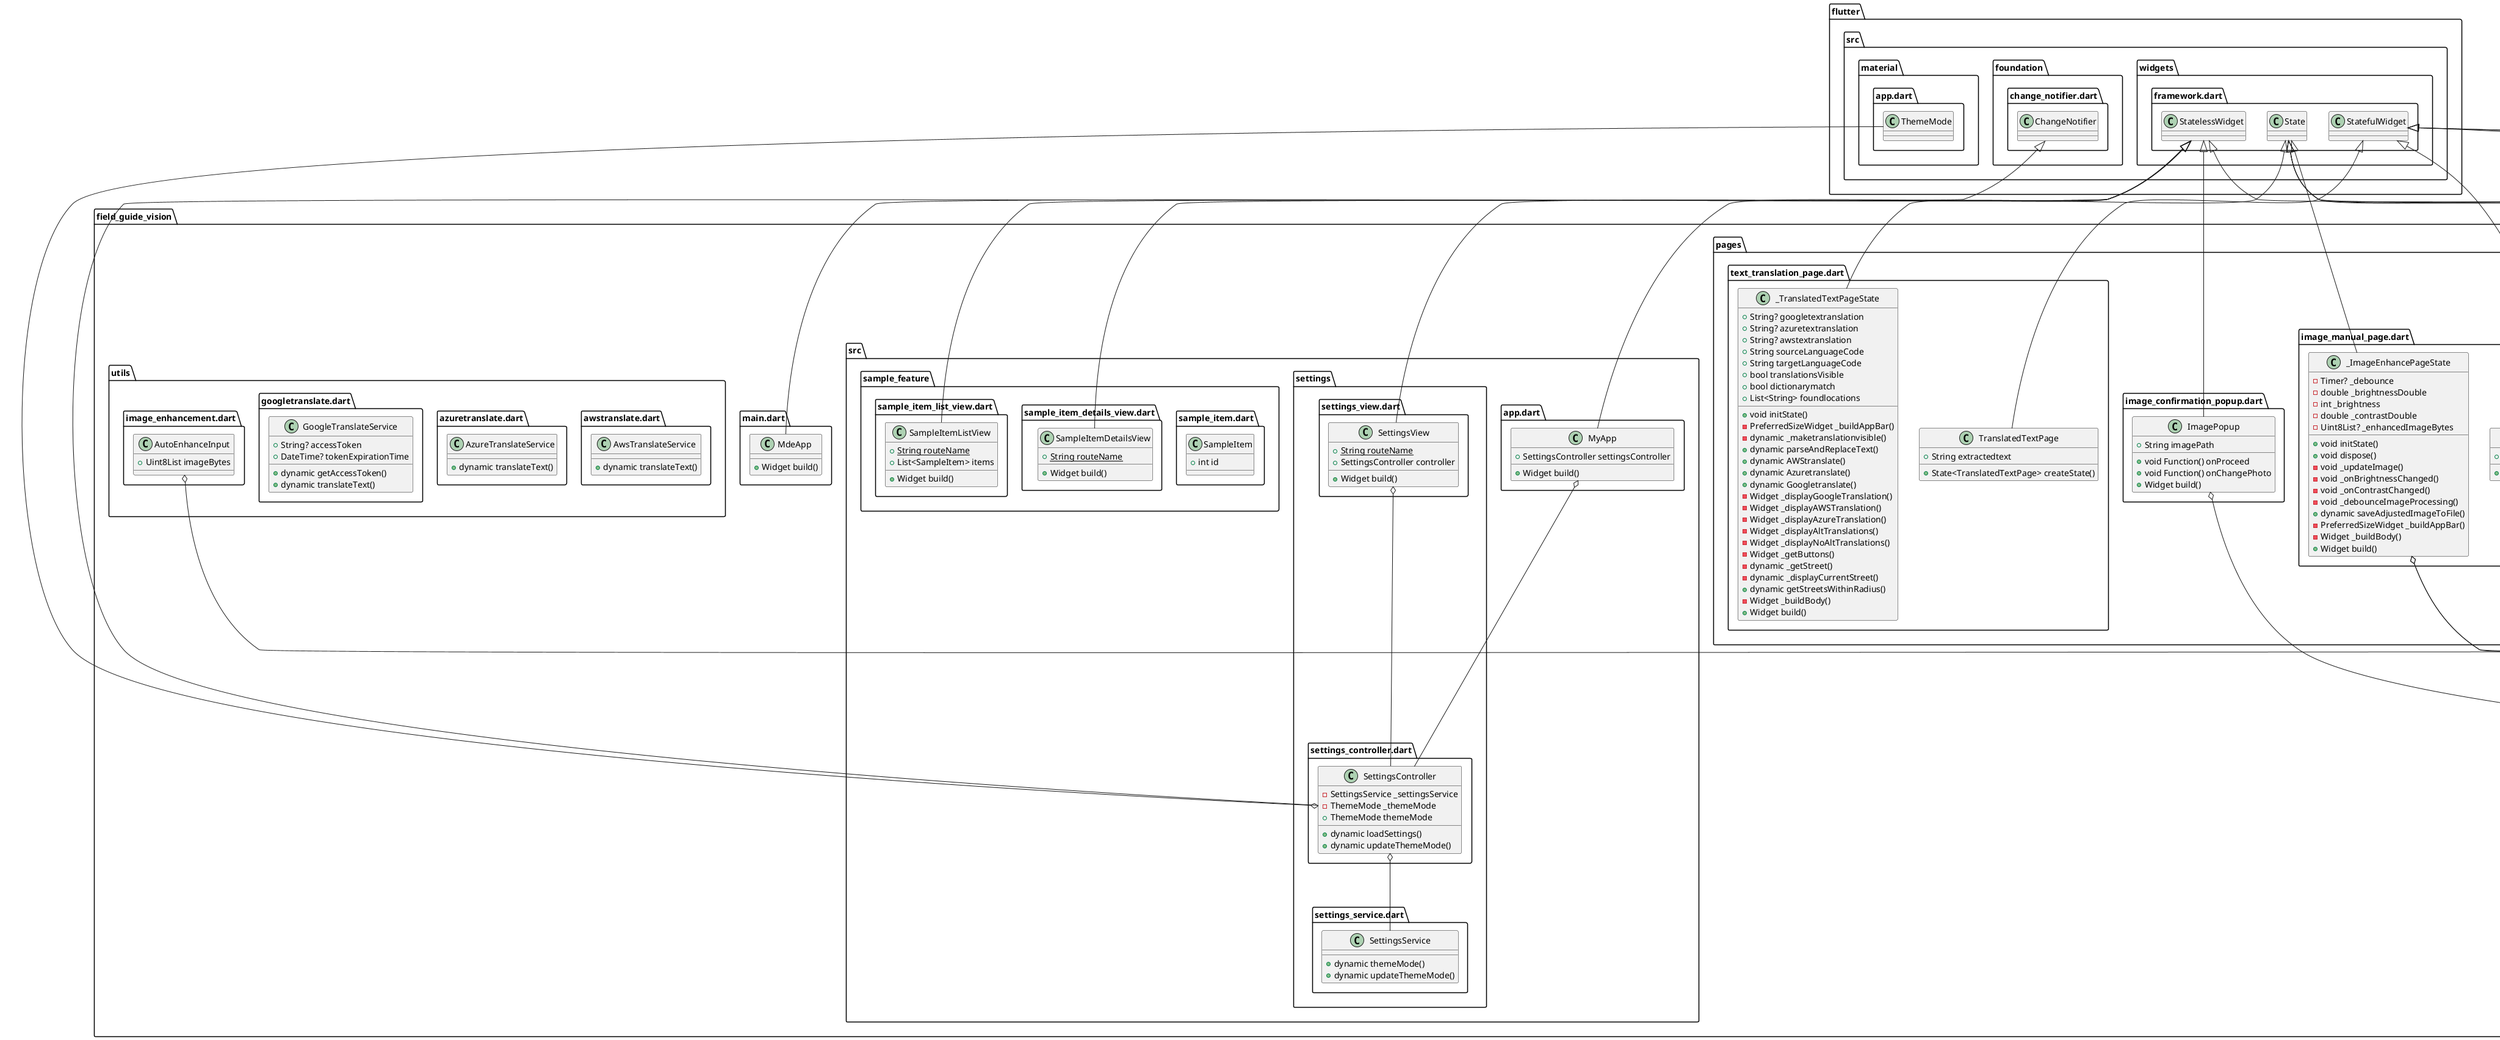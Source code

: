 @startuml
set namespaceSeparator ::

class "field_guide_vision::main.dart::MdeApp" {
  +Widget build()
}

"flutter::src::widgets::framework.dart::StatelessWidget" <|-- "field_guide_vision::main.dart::MdeApp"

class "field_guide_vision::pages::extracted_text.dart::ExtractedTextPage" {
  +String imagePath
  +Uint8List originalImageBytes
  +State<ExtractedTextPage> createState()
}

"field_guide_vision::pages::extracted_text.dart::ExtractedTextPage" o-- "dart::typed_data::Uint8List"
"flutter::src::widgets::framework.dart::StatefulWidget" <|-- "field_guide_vision::pages::extracted_text.dart::ExtractedTextPage"

class "field_guide_vision::pages::extracted_text.dart::_ExtractedTextPageState" {
  -String _extractedText
  +void initState()
  -dynamic _extractTextFromImage()
  -dynamic _getImageBytes()
  -String _parseOcrResult()
  +bool isArabic()
  -dynamic _sendExtractedText()
  -PreferredSizeWidget _buildAppBar()
  -Widget _buildBody()
  +Widget build()
}

"flutter::src::widgets::framework.dart::State" <|-- "field_guide_vision::pages::extracted_text.dart::_ExtractedTextPageState"

class "field_guide_vision::pages::help_page.dart::HelpPage" {
  -PreferredSizeWidget _buildAppBar()
  -Widget _buildBody()
  +Widget build()
}

"flutter::src::widgets::framework.dart::StatelessWidget" <|-- "field_guide_vision::pages::help_page.dart::HelpPage"

class "field_guide_vision::pages::home_page.dart::HomePage" {
  +HomePageState createState()
}

"flutter::src::widgets::framework.dart::StatefulWidget" <|-- "field_guide_vision::pages::home_page.dart::HomePage"

class "field_guide_vision::pages::home_page.dart::HomePageState" {
  -String? _imagePath
  -dynamic _openGallery()
  -dynamic _openCamera()
  -PreferredSizeWidget _buildAppBar()
  -Widget _getWelcome()
  -Widget _getSourceRequest()
  -dynamic _cropImage()
  -void _showImagePopup()
  -Widget _getButtons()
  +Widget buildBody()
  +Widget build()
}

"flutter::src::widgets::framework.dart::State" <|-- "field_guide_vision::pages::home_page.dart::HomePageState"

class "field_guide_vision::pages::image_confirmation_popup.dart::ImagePopup" {
  +String imagePath
  +void Function() onProceed
  +void Function() onChangePhoto
  +Widget build()
}

"field_guide_vision::pages::image_confirmation_popup.dart::ImagePopup" o-- "dart::ui::void Function()"
"flutter::src::widgets::framework.dart::StatelessWidget" <|-- "field_guide_vision::pages::image_confirmation_popup.dart::ImagePopup"

class "field_guide_vision::pages::image_enhancement_page.dart::EnhancePage" {
  +CroppedFile? croppedFile
  +State<EnhancePage> createState()
}

"field_guide_vision::pages::image_enhancement_page.dart::EnhancePage" o-- "image_cropper_platform_interface::src::models::cropped_file::unsupported.dart::CroppedFile" 
"flutter::src::widgets::framework.dart::StatefulWidget" <|-- "field_guide_vision::pages::image_enhancement_page.dart::EnhancePage"

class "field_guide_vision::pages::image_enhancement_page.dart::_EnhancePageState" {
  +XFile? enhancedImageAuto
  -dynamic _enhanceFuture
  +Uint8List? originalImageBytes
  +void initState()
  -dynamic _enhanceImage()
  +dynamic saveEnhancedImage()
  -void _navigateAndExtractText()
  -PreferredSizeWidget _buildAppBar()
  -Widget _getButtons()
  -Widget _getImage()
  -Widget _buildBody()
  +Widget build()
}

"field_guide_vision::pages::image_enhancement_page.dart::_EnhancePageState" o-- "cross_file::src::types::interface.dart::XFile"
"field_guide_vision::pages::image_enhancement_page.dart::_EnhancePageState" o-- "dart::typed_data::Uint8List"
"flutter::src::widgets::framework.dart::State" <|-- "field_guide_vision::pages::image_enhancement_page.dart::_EnhancePageState"

class "field_guide_vision::pages::image_manual_page.dart::ImageEnhancePage" {
  +Uint8List originalImageBytes
  +State<ImageEnhancePage> createState()
}

"field_guide_vision::pages::image_manual_page.dart::ImageEnhancePage" o-- "dart::typed_data::Uint8List"
"flutter::src::widgets::framework.dart::StatefulWidget" <|-- "field_guide_vision::pages::image_manual_page.dart::ImageEnhancePage"

class "field_guide_vision::pages::image_manual_page.dart::_ImageEnhancePageState" {
  -Timer? _debounce
  -double _brightnessDouble
  -int _brightness
  -double _contrastDouble
  -Uint8List? _enhancedImageBytes
  +void initState()
  +void dispose()
  -void _updateImage()
  -void _onBrightnessChanged()
  -void _onContrastChanged()
  -void _debounceImageProcessing()
  +dynamic saveAdjustedImageToFile()
  -PreferredSizeWidget _buildAppBar()
  -Widget _buildBody()
  +Widget build()
}

"field_guide_vision::pages::image_manual_page.dart::_ImageEnhancePageState" o-- "dart::async::Timer"
"field_guide_vision::pages::image_manual_page.dart::_ImageEnhancePageState" o-- "dart::typed_data::Uint8List"
"flutter::src::widgets::framework.dart::State" <|-- "field_guide_vision::pages::image_manual_page.dart::_ImageEnhancePageState"

class "field_guide_vision::pages::text_translation_page.dart::TranslatedTextPage" {
  +String extractedtext
  +State<TranslatedTextPage> createState()
}

"flutter::src::widgets::framework.dart::StatefulWidget" <|-- "field_guide_vision::pages::text_translation_page.dart::TranslatedTextPage"

class "field_guide_vision::pages::text_translation_page.dart::_TranslatedTextPageState" {
  +String? googletextranslation
  +String? azuretextranslation
  +String? awstextranslation
  +String sourceLanguageCode
  +String targetLanguageCode
  +bool translationsVisible
  +bool dictionarymatch
  +List<String> foundlocations
  +void initState()
  -PreferredSizeWidget _buildAppBar()
  -dynamic _maketranslationvisible()
  +dynamic parseAndReplaceText()
  +dynamic AWStranslate()
  +dynamic Azuretranslate()
  +dynamic Googletranslate()
  -Widget _displayGoogleTranslation()
  -Widget _displayAWSTranslation()
  -Widget _displayAzureTranslation()
  -Widget _displayAltTranslations()
  -Widget _displayNoAltTranslations()
  -Widget _getButtons()
  -dynamic _getStreet()
  -dynamic _displayCurrentStreet()
  +dynamic getStreetsWithinRadius()
  -Widget _buildBody()
  +Widget build()
}

"flutter::src::widgets::framework.dart::State" <|-- "field_guide_vision::pages::text_translation_page.dart::_TranslatedTextPageState"

class "field_guide_vision::src::app.dart::MyApp" {
  +SettingsController settingsController
  +Widget build()
}

"field_guide_vision::src::app.dart::MyApp" o-- "field_guide_vision::src::settings::settings_controller.dart::SettingsController"
"flutter::src::widgets::framework.dart::StatelessWidget" <|-- "field_guide_vision::src::app.dart::MyApp"

class "field_guide_vision::src::sample_feature::sample_item.dart::SampleItem" {
  +int id
}

class "field_guide_vision::src::sample_feature::sample_item_details_view.dart::SampleItemDetailsView" {
  {static} +String routeName
  +Widget build()
}

"flutter::src::widgets::framework.dart::StatelessWidget" <|-- "field_guide_vision::src::sample_feature::sample_item_details_view.dart::SampleItemDetailsView"

class "field_guide_vision::src::sample_feature::sample_item_list_view.dart::SampleItemListView" {
  {static} +String routeName
  +List<SampleItem> items
  +Widget build()
}

"flutter::src::widgets::framework.dart::StatelessWidget" <|-- "field_guide_vision::src::sample_feature::sample_item_list_view.dart::SampleItemListView"

class "field_guide_vision::src::settings::settings_controller.dart::SettingsController" {
  -SettingsService _settingsService
  -ThemeMode _themeMode
  +ThemeMode themeMode
  +dynamic loadSettings()
  +dynamic updateThemeMode()
}

"field_guide_vision::src::settings::settings_controller.dart::SettingsController" o-- "field_guide_vision::src::settings::settings_service.dart::SettingsService"      
"field_guide_vision::src::settings::settings_controller.dart::SettingsController" o-- "flutter::src::material::app.dart::ThemeMode"
"flutter::src::foundation::change_notifier.dart::ChangeNotifier" <|-- "field_guide_vision::src::settings::settings_controller.dart::SettingsController"

class "field_guide_vision::src::settings::settings_service.dart::SettingsService" {
  +dynamic themeMode()
  +dynamic updateThemeMode()
}

class "field_guide_vision::src::settings::settings_view.dart::SettingsView" {
  {static} +String routeName
  +SettingsController controller
  +Widget build()
}

"field_guide_vision::src::settings::settings_view.dart::SettingsView" o-- "field_guide_vision::src::settings::settings_controller.dart::SettingsController"
"flutter::src::widgets::framework.dart::StatelessWidget" <|-- "field_guide_vision::src::settings::settings_view.dart::SettingsView"

class "field_guide_vision::utils::awstranslate.dart::AwsTranslateService" {
  +dynamic translateText()
}

class "field_guide_vision::utils::azuretranslate.dart::AzureTranslateService" {
  +dynamic translateText()
}

class "field_guide_vision::utils::googletranslate.dart::GoogleTranslateService" {
  +String? accessToken
  +DateTime? tokenExpirationTime
  +dynamic getAccessToken()
  +dynamic translateText()
}

class "field_guide_vision::utils::image_enhancement.dart::AutoEnhanceInput" {
  +Uint8List imageBytes
}

"field_guide_vision::utils::image_enhancement.dart::AutoEnhanceInput" o-- "dart::typed_data::Uint8List"


@enduml